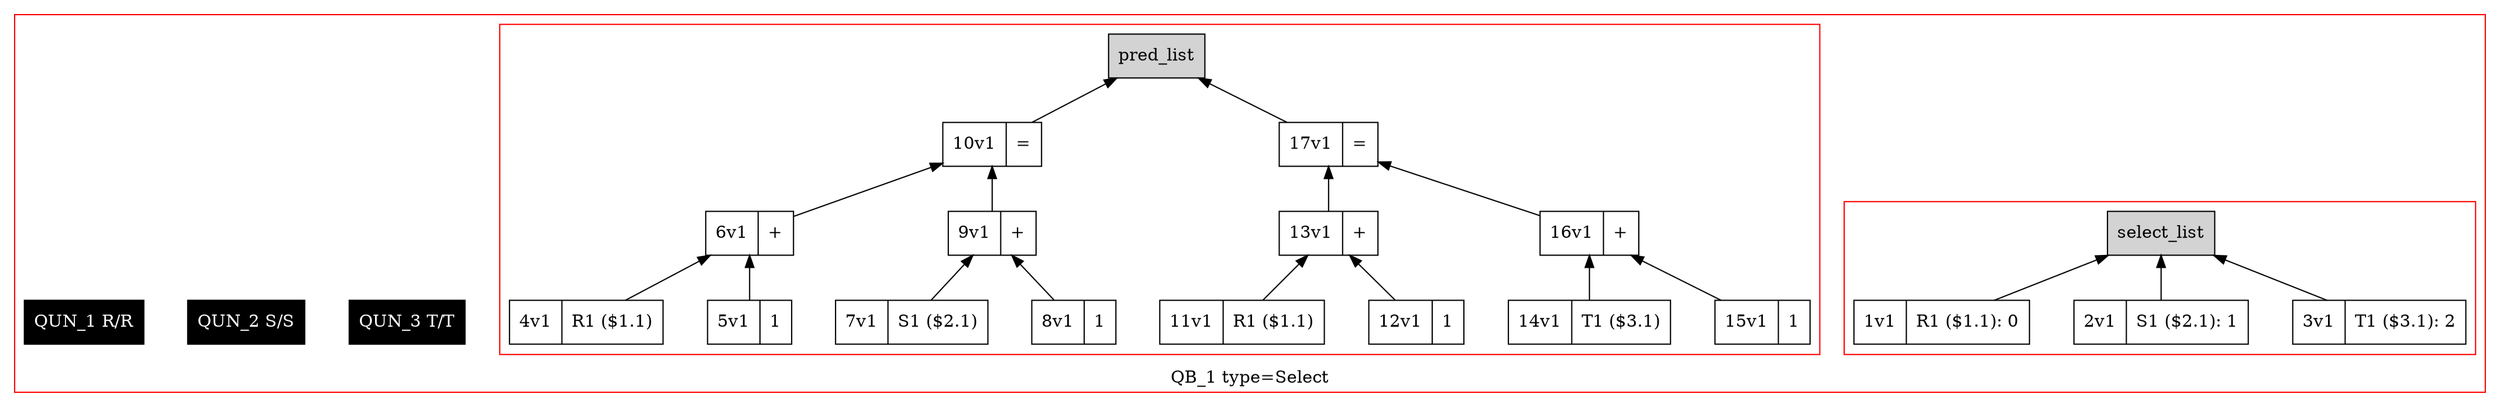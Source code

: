 digraph example1 {
    rankdir=BT;
    nodesep=0.5;
    ordering="in";
    node [shape=record];
  subgraph cluster_QB_1 {
    "QB_1_selectlist"[label="select_list",shape=box,style=filled];
    color = "red"
  subgraph cluster_select_listQB_1 {
    exprnode1v1[label="1v1|R1 ($1.1): 0"];
    exprnode1v1 -> "QB_1_selectlist";
    exprnode2v1[label="2v1|S1 ($2.1): 1"];
    exprnode2v1 -> "QB_1_selectlist";
    exprnode3v1[label="3v1|T1 ($3.1): 2"];
    exprnode3v1 -> "QB_1_selectlist";
}
    "QUN_3"[label="QUN_3 T/T", fillcolor=black, fontcolor=white, style=filled]
    "QUN_2"[label="QUN_2 S/S", fillcolor=black, fontcolor=white, style=filled]
    "QUN_1"[label="QUN_1 R/R", fillcolor=black, fontcolor=white, style=filled]
  subgraph cluster_pred_listQB_1 {
    exprnode10v1[label="10v1|="];
    exprnode6v1 -> exprnode10v1;
    exprnode6v1[label="6v1|+"];
    exprnode4v1 -> exprnode6v1;
    exprnode4v1[label="4v1|R1 ($1.1)"];
    exprnode5v1 -> exprnode6v1;
    exprnode5v1[label="5v1|1"];
    exprnode9v1 -> exprnode10v1;
    exprnode9v1[label="9v1|+"];
    exprnode7v1 -> exprnode9v1;
    exprnode7v1[label="7v1|S1 ($2.1)"];
    exprnode8v1 -> exprnode9v1;
    exprnode8v1[label="8v1|1"];
    exprnode10v1 -> QB_1_pred_list;
    exprnode17v1[label="17v1|="];
    exprnode13v1 -> exprnode17v1;
    exprnode13v1[label="13v1|+"];
    exprnode11v1 -> exprnode13v1;
    exprnode11v1[label="11v1|R1 ($1.1)"];
    exprnode12v1 -> exprnode13v1;
    exprnode12v1[label="12v1|1"];
    exprnode16v1 -> exprnode17v1;
    exprnode16v1[label="16v1|+"];
    exprnode14v1 -> exprnode16v1;
    exprnode14v1[label="14v1|T1 ($3.1)"];
    exprnode15v1 -> exprnode16v1;
    exprnode15v1[label="15v1|1"];
    exprnode17v1 -> QB_1_pred_list;
    "QB_1_pred_list"[label="pred_list",shape=box,style=filled];
}
    label = "QB_1 type=Select";
}
}
